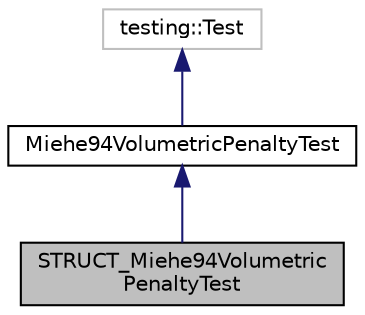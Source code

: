 digraph "STRUCT_Miehe94VolumetricPenaltyTest"
{
 // LATEX_PDF_SIZE
  edge [fontname="Helvetica",fontsize="10",labelfontname="Helvetica",labelfontsize="10"];
  node [fontname="Helvetica",fontsize="10",shape=record];
  Node1 [label="STRUCT_Miehe94Volumetric\lPenaltyTest",height=0.2,width=0.4,color="black", fillcolor="grey75", style="filled", fontcolor="black",tooltip="Test fixture class for STRUCT Miehe94 penalty model."];
  Node2 -> Node1 [dir="back",color="midnightblue",fontsize="10",style="solid",fontname="Helvetica"];
  Node2 [label="Miehe94VolumetricPenaltyTest",height=0.2,width=0.4,color="black", fillcolor="white", style="filled",URL="$class_miehe94_volumetric_penalty_test.html",tooltip="Test fixture class for the Miehe94 Volumetric penalty model."];
  Node3 -> Node2 [dir="back",color="midnightblue",fontsize="10",style="solid",fontname="Helvetica"];
  Node3 [label="testing::Test",height=0.2,width=0.4,color="grey75", fillcolor="white", style="filled",tooltip=" "];
}
